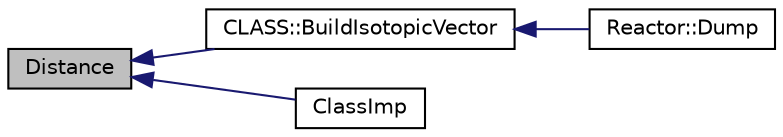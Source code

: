 digraph G
{
  edge [fontname="Helvetica",fontsize="10",labelfontname="Helvetica",labelfontsize="10"];
  node [fontname="Helvetica",fontsize="10",shape=record];
  rankdir="LR";
  Node1 [label="Distance",height=0.2,width=0.4,color="black", fillcolor="grey75", style="filled" fontcolor="black"];
  Node1 -> Node2 [dir="back",color="midnightblue",fontsize="10",style="solid",fontname="Helvetica"];
  Node2 [label="CLASS::BuildIsotopicVector",height=0.2,width=0.4,color="black", fillcolor="white", style="filled",URL="$class_c_l_a_s_s.html#a38540c368982b9214ad3bf0921f716c5",tooltip="Build The needed Isotopic Vector from the stock."];
  Node2 -> Node3 [dir="back",color="midnightblue",fontsize="10",style="solid",fontname="Helvetica"];
  Node3 [label="Reactor::Dump",height=0.2,width=0.4,color="black", fillcolor="white", style="filled",URL="$class_reactor.html#a62ecaa3d122030fb9a44396c297e032b",tooltip="Write Modification (IV In/Out, filling the TF...)"];
  Node1 -> Node4 [dir="back",color="midnightblue",fontsize="10",style="solid",fontname="Helvetica"];
  Node4 [label="ClassImp",height=0.2,width=0.4,color="black", fillcolor="white", style="filled",URL="$_isotopic_vector_8cxx.html#a8a8e482ebbcb821840169b522f490eb5"];
}
